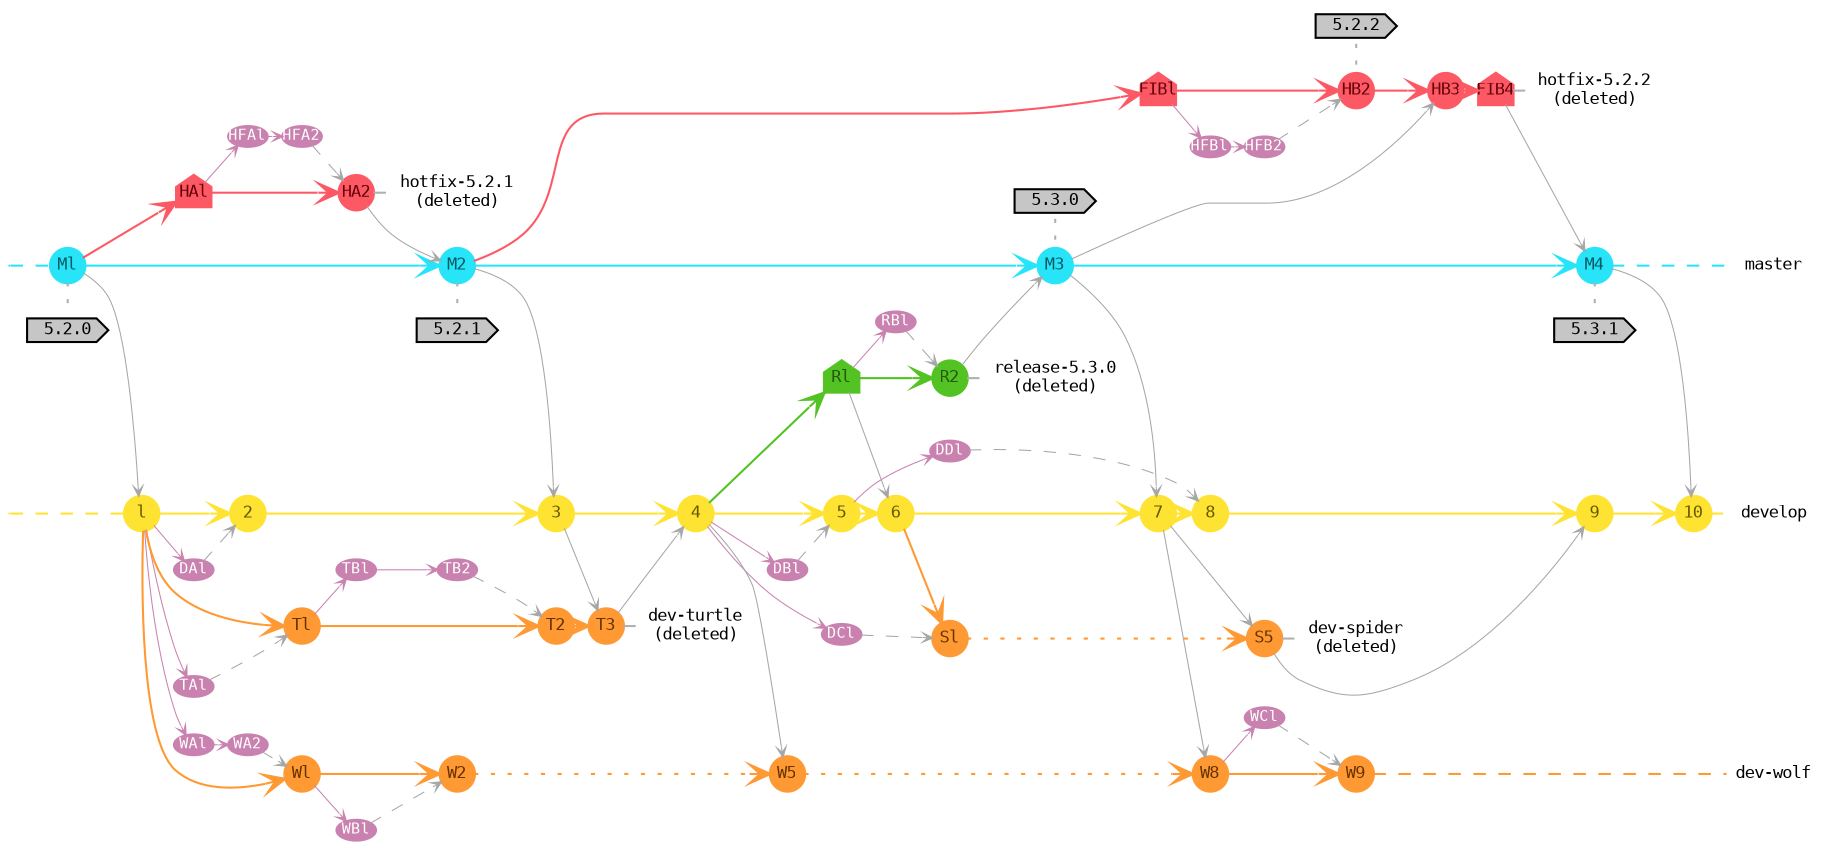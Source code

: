 strict digraph g{
rankdir="LR";
nodesep=0.2;
ranksep=0.1;
forcelabels=false;
graph [fontname = "consolas", fontcolor="black", fontsize="8pt"]; node [fontname = "consolas", fontcolor="black", fontsize="8pt"]; edge [fontname = "consolas", fontcolor="black", fontsize="8pt"];
// general
node [style=filled; color="black"];
edge [arrowhead=vee, color="black", penwidth=l];
// branch names
node [fixedsize=false, penwidth=0, fillcolor=none, shape=none, width=0, height=0, margin="0.05"]; subgraph {
rank=sink;
me [label="master", group="master"];
}
subgraph {
rank=sink;
de [label="develop", group="develop"];
}
subgraph {
re [label="release-5.3.0\n(deleted)", group="release"];
}
subgraph {
hae [label="hotfix-5.2.1\n(deleted)", group="hotfixes"];
}
subgraph {
hbe [label="hotfix-5.2.2\n(deleted)", group="hotfixes"];
}
subgraph {
iae [label="dev-turtle\n(deleted)", group="turtle"];
}
subgraph {
ibe [label="dev-spider\n(deleted)", group="spider"];
}
subgraph {
rank=sink;
ice [label="dev-wolf", group="wolf"];
}
// tags
node [shape=cds, fixedsize=false, fillcolor="#C6C6C6", penwidth=l, margin="0.11,0.055"]
tag2 [label="5.2.0"]
tag21 [label="5.2.1"]
tag22 [label="5.2.2"]
tag3 [label="5.3.0"]
tag31 [label="5.3.1"]
// graph
node [width=0.22, height=0.22, fixedsize=true, label="", margin="0.11,0.055", shape=circle, penwidth=2, fillcolor="#FF0000"]
// branches
node [group="master", fillcolor="#27E4F9", color="#27E4F9", fontcolor="#035a63"];
ml [label="Ml"];
m2 [label="M2"];
m3 [label="M3"];
m4 [label="M4"];
subgraph {
rank=source;
ms [label="", width=0, height=0, penwidth=0];
}
edge [color="#27E4F9"]; ml -> m2 -> m3 -> m4;
ms -> ml [style=dashed, arrowhead=none ]; m4 -> me [ style=dashed, arrowhead=none ];
node [group="hotfixes", fillcolor="#FD5965", color="#FD5965", fontcolor="#650108"];
edge [color="#FD5965"];
hal [label="HAl", shape=house];
ha2 [label="HA2"];
hal -> ha2;
ha2 -> hae [color="#b0b0b0", style=dashed, arrowhead=none ];
hb0 [label="FIBl", shape=house];
hbl [label="HB2"];
hb3 [label="HB3"];
hb4 [label="FIB4", shape=house];
hb0 -> hbl -> hb3;
hb3 -> hb4;
hb4 -> hbe [color="#b0b0b0", style=dashed, arrowhead=none ];
node [group="release", fillcolor="#52C322", color="#52C322", fontcolor="#25570f"];
rl [label="Rl", shape=house];
r2 [label="R2"];
edge [color="#52C322"];
rl -> r2;
r2 -> re [color="#b0b0b0", style=dashed, arrowhead=none ];
node [group="develop", fillcolor="#FFE333", color="#FFE333", fontcolor="#665800"]; edge [color="#FFE333"]; subgraph {
rank=source;
ds [label="", width=0, height=0, penwidth=0];
}
dl [label=l]; d2 [label=2]; d3 [label=3]; d4 [label=4]; d5 [label=5]; d6 [label=6]; d7 [label=7]; d8 [label=8];
d9 [label=9]; dl0 [label=10];
ds ->	dl	[style=dashed;	arrowhead=none ];
dl ->	d2	->	d3	->	d4;
d4 ->	d5	->	d6	->	d7 [style=bold];
d7 ->	d8	->	d9	->	dl0;
dl0 -> de [style=dashed, arrowhead=none ];
// Feature branches
node [width=0.25, height=0.12, fontsize="7pt"]; edge [color="#c982af"];
node [fillcolor="#c982af", color="#c982af", shape=ellipse, fontcolor="white"]; edge [ penwidth="0.5", arrowsize="0.5"];
node [group="feature a"]; fal [label="DAl"];
node [group="feature b"]; fbl [label="TBl"]; fb2 [label="TB2"]; fbl -> fb2;
node [group="feature c"]; fcl [label="WBl"];
node [group="feature d"]; fdl [label="DBl"];
node [group="feature e"]; fel [label="DDl"];
node [group="feature f"]; ffl [label="DCl"];
node [group="feature g"]; fgl [label="TAl"];
node [group="feature h"]; fhl [label="WAl"]; fh2 [label="WA2"]; fhl -> fh2;
node [group="feature i"]; fil [label="WCl"];
node [group="feature k"]; fkl [label="RBl"];
node [group="feature 1"]; fll [label="HFAl"]; fl2 [label="HFA2"]; fll -> fl2;
node [group="feature m"]; fml [label="HFBl"]; fm2 [label="HFB2"]; fml -> fm2;
edge [ penwidth="1.0", arrowsize="1.0"];
node [width=0.22, height=0.22, fontsize="8pt", shape=circle]; node [fillcolor="#ff9933", color="#ff9933", fontcolor="#663300"]; edge [color="#ff9933"];
node [group="turtle"]; tl [label="Tl"]; t2 [label="T2"]; t3 [label="T3"]; tl -> t2 -> t3;
t3 -> iae [color="#b0b0b0", style=dashed, arrowhead=none ];
node [group="spider"]; sl [label="Sl"]; s5 [label="S5"]; sl -> s5 [style=dotted];
s5 -> ibe [color="#b0b0b0", style=dashed, arrowhead=none ];
node [group="wolf"]; wl [label="Wl"]; w2 [label="W2"]; w5 [label="W5"]; w8 [label="W8"]; w9 [label="W9"]; wl -> w2;
w2 -> w5 -> w8 [style=dotted]; w8 -> w9;
w9 -> ice [style=dashed, arrowhead=none ]; edge [color="black"];
// branches
d4 -> rl [color="#52C322"]; dl -> tl [color="#ff9933"]; d6 -> sl [color="#ff9933"]; dl -> wl [color="#ff9933"]; ml -> hal [color="#FD5965"]; m2 -> hb0 [color="#FD5965"];
edge [ penwidth="0.5", arrowsize="0.5", color="#c982af"];
// feature branches
dl -> fal;
tl -> fbl;
d4 -> ffl;
wl -> fcl;
d4 -> fdl;
d5 -> fel;
dl -> fgl; dl -> fhl; w8 -> fil; rl -> fkl; hal -> fll; hb0 -> fml;
edge [colon="#a6a6a6"];
// squash merges
edge [style=dashed, color="#a6a6a6"];
fal -> d2 ;
fb2 -> t2;
fgl -> tl;
fh2 -> wl;
fcl -> w2;
fdl -> d5;
fel -> d8;
ffl -> sl;
fil -> w9;
fkl -> r2;
fl2 -> ha2;
fm2 -> hbl;
// usual merges and/or updates
edge [style=solid];
d4 -> w5;
r2 -> m3;
rl -> d6;
s5 -> d9;
t3 -> d4;
ha2-> m2;
hb4 -> m4;
ml -> dl;
m2 -> d3;
m3 -> d7;
m4 -> dl0; d7 -> w8; d7 -> s5; d3 -> t3; m3 -> hb3;
subgraph{ rank=same; tl; wl; } // first integration start together
subgraph{ rank=same; sl; r2; } // spider starts together with last release
subgraph{ rank=same; hb0; d7; } // spider starts together with a fix
subgraph{ rank=same; hal; fal; }
subgraph{ rank=same; m4; d9; } // hack
subgraph{ rank=same; fgl; fal; } // hack
subgraph{ rank=same; s5; fil; } // hack
// tags connections
edge [color="#b0b0b0", style=dotted, len=0.3, arrowhead=none, penwidth=l]; subgraph { rank="same"; tag3 -> m3 ;
}
subgraph {
rank="same"; m4 -> tag31;
}
subgraph {
rank="same"; ml -> tag2;
}
subgraph {
rank="same"; m2 -> tag21;
}
subgraph {
rank="same"; tag22 -> hbl;
}
}